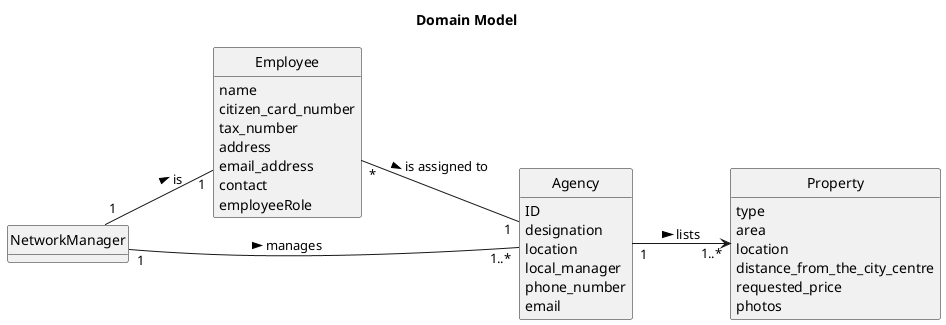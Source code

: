 @startuml
skinparam monochrome true
skinparam packageStyle rectangle
skinparam shadowing false

left to right direction

skinparam classAttributeIconSize 0

hide circle
hide methods

title Domain Model


class Employee{
name
citizen_card_number
tax_number
address
email_address
contact
employeeRole
}

class NetworkManager{
}

class Agency{
ID
designation
location
local_manager
phone_number
email
}

class Property {
    type
    area
    location
    distance_from_the_city_centre
    requested_price
    photos
    }

NetworkManager "1" -- "1" Employee : is >
NetworkManager "1" -- "1..*" Agency : manages >
Agency "1" --> "1..*" Property : lists >
Employee "*" -- "1" Agency : is assigned to >

@enduml